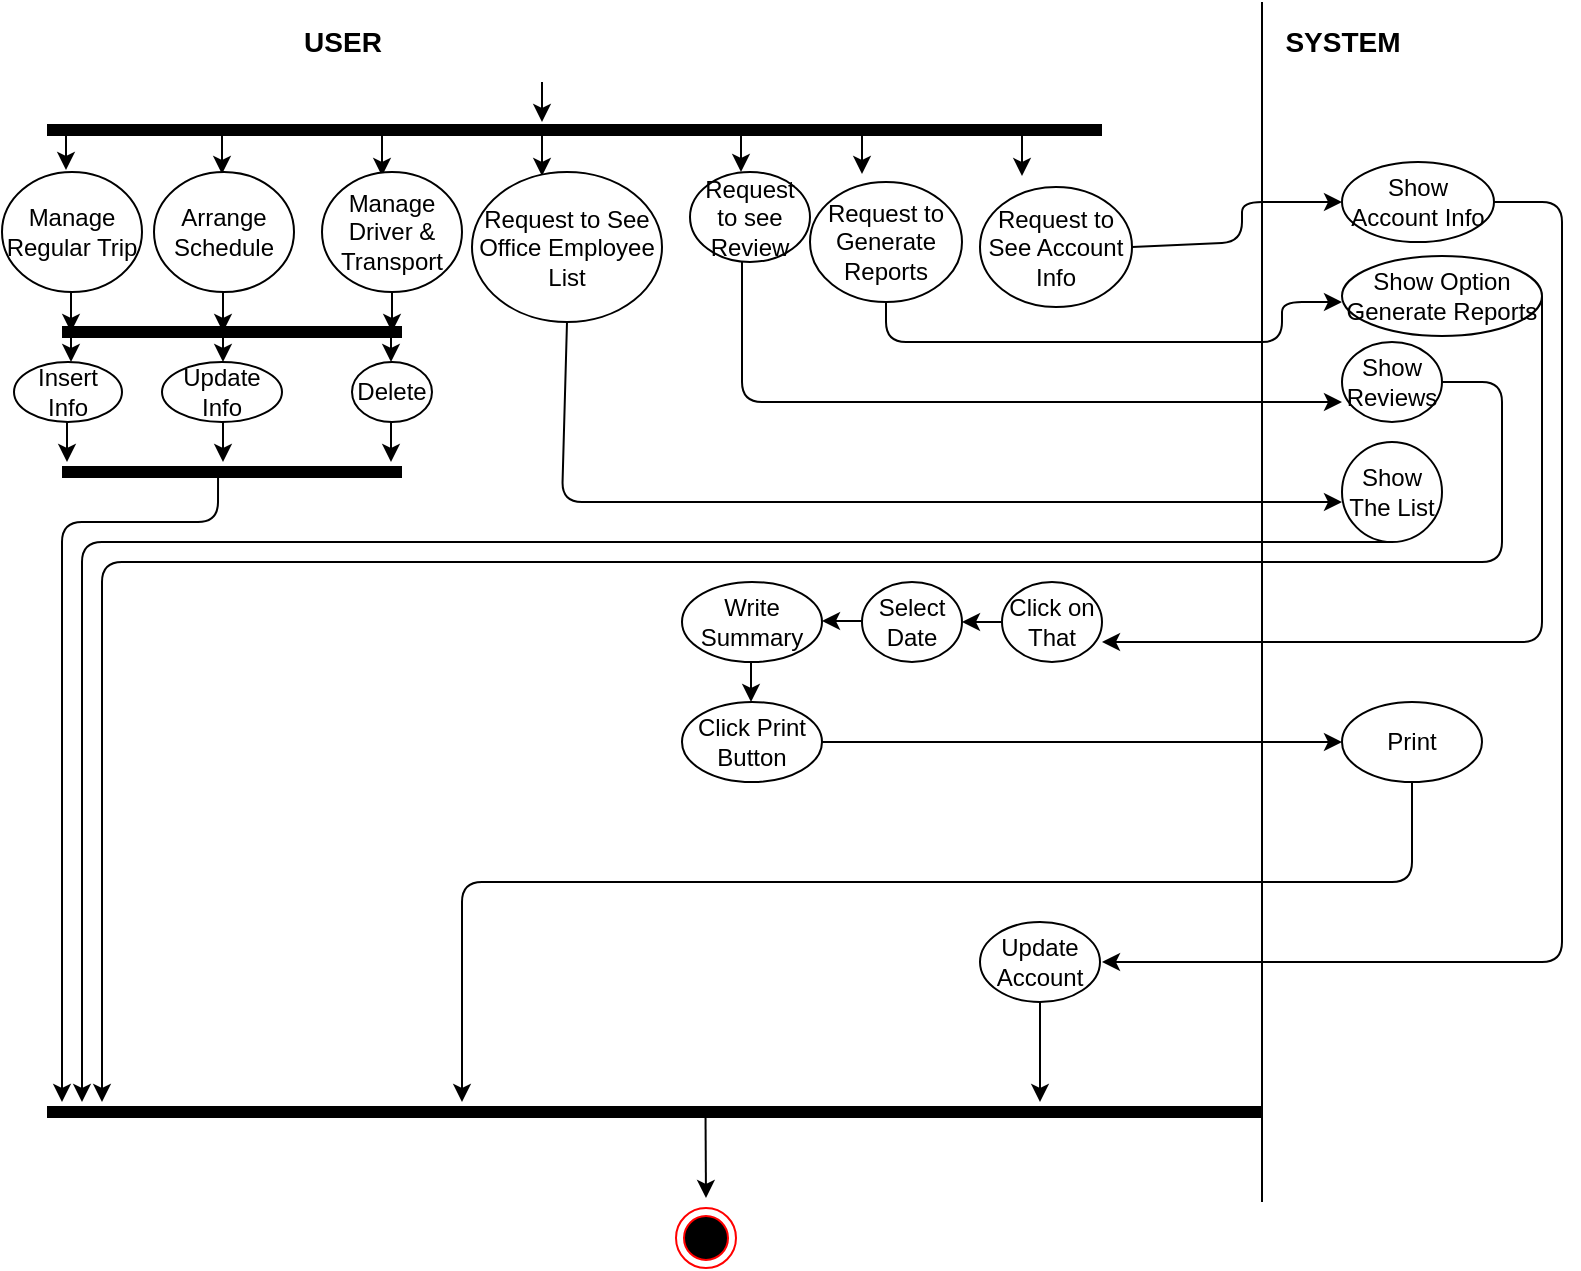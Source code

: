 <mxfile version="15.0.0" type="github">
  <diagram id="_wfkWbKzElkamheng1E5" name="Page-1">
    <mxGraphModel dx="1483" dy="827" grid="1" gridSize="10" guides="1" tooltips="1" connect="1" arrows="1" fold="1" page="1" pageScale="1" pageWidth="827" pageHeight="1169" math="0" shadow="0">
      <root>
        <mxCell id="0" />
        <mxCell id="1" parent="0" />
        <mxCell id="tYKm-1OZHqFl5Lqsl_aW-1" value="&lt;b&gt;&lt;font style=&quot;font-size: 14px&quot;&gt;USER&lt;/font&gt;&lt;/b&gt;" style="text;html=1;align=center;verticalAlign=middle;resizable=0;points=[];autosize=1;strokeColor=none;" vertex="1" parent="1">
          <mxGeometry x="155" y="50" width="50" height="20" as="geometry" />
        </mxCell>
        <mxCell id="tYKm-1OZHqFl5Lqsl_aW-2" value="&lt;b&gt;&lt;font style=&quot;font-size: 14px&quot;&gt;SYSTEM&lt;/font&gt;&lt;/b&gt;" style="text;html=1;align=center;verticalAlign=middle;resizable=0;points=[];autosize=1;strokeColor=none;" vertex="1" parent="1">
          <mxGeometry x="645" y="50" width="70" height="20" as="geometry" />
        </mxCell>
        <mxCell id="tYKm-1OZHqFl5Lqsl_aW-3" value="" style="shape=line;html=1;strokeWidth=6;" vertex="1" parent="1">
          <mxGeometry x="32.5" y="590" width="607.5" height="10" as="geometry" />
        </mxCell>
        <mxCell id="tYKm-1OZHqFl5Lqsl_aW-5" value="" style="endArrow=classic;html=1;" edge="1" parent="1">
          <mxGeometry width="50" height="50" relative="1" as="geometry">
            <mxPoint x="280" y="80" as="sourcePoint" />
            <mxPoint x="280" y="100" as="targetPoint" />
          </mxGeometry>
        </mxCell>
        <mxCell id="tYKm-1OZHqFl5Lqsl_aW-6" value="" style="endArrow=classic;html=1;" edge="1" parent="1">
          <mxGeometry width="50" height="50" relative="1" as="geometry">
            <mxPoint x="42" y="104" as="sourcePoint" />
            <mxPoint x="42" y="124" as="targetPoint" />
          </mxGeometry>
        </mxCell>
        <mxCell id="tYKm-1OZHqFl5Lqsl_aW-7" value="" style="endArrow=classic;html=1;" edge="1" parent="1">
          <mxGeometry width="50" height="50" relative="1" as="geometry">
            <mxPoint x="120" y="106" as="sourcePoint" />
            <mxPoint x="120" y="126" as="targetPoint" />
          </mxGeometry>
        </mxCell>
        <mxCell id="tYKm-1OZHqFl5Lqsl_aW-8" value="" style="endArrow=classic;html=1;" edge="1" parent="1">
          <mxGeometry width="50" height="50" relative="1" as="geometry">
            <mxPoint x="200" y="107" as="sourcePoint" />
            <mxPoint x="200" y="127" as="targetPoint" />
          </mxGeometry>
        </mxCell>
        <mxCell id="tYKm-1OZHqFl5Lqsl_aW-9" value="" style="endArrow=classic;html=1;" edge="1" parent="1">
          <mxGeometry width="50" height="50" relative="1" as="geometry">
            <mxPoint x="280" y="107" as="sourcePoint" />
            <mxPoint x="280" y="127" as="targetPoint" />
          </mxGeometry>
        </mxCell>
        <mxCell id="tYKm-1OZHqFl5Lqsl_aW-10" value="" style="endArrow=classic;html=1;" edge="1" parent="1">
          <mxGeometry width="50" height="50" relative="1" as="geometry">
            <mxPoint x="379.5" y="105" as="sourcePoint" />
            <mxPoint x="379.5" y="125" as="targetPoint" />
          </mxGeometry>
        </mxCell>
        <mxCell id="tYKm-1OZHqFl5Lqsl_aW-11" value="" style="endArrow=classic;html=1;" edge="1" parent="1">
          <mxGeometry width="50" height="50" relative="1" as="geometry">
            <mxPoint x="440" y="106" as="sourcePoint" />
            <mxPoint x="440" y="126" as="targetPoint" />
          </mxGeometry>
        </mxCell>
        <mxCell id="tYKm-1OZHqFl5Lqsl_aW-12" value="" style="endArrow=classic;html=1;" edge="1" parent="1">
          <mxGeometry width="50" height="50" relative="1" as="geometry">
            <mxPoint x="520" y="107" as="sourcePoint" />
            <mxPoint x="520" y="127" as="targetPoint" />
          </mxGeometry>
        </mxCell>
        <mxCell id="tYKm-1OZHqFl5Lqsl_aW-13" value="Manage Regular Trip" style="ellipse;whiteSpace=wrap;html=1;strokeColor=#000000;" vertex="1" parent="1">
          <mxGeometry x="10" y="125" width="70" height="60" as="geometry" />
        </mxCell>
        <mxCell id="tYKm-1OZHqFl5Lqsl_aW-14" value="Arrange Schedule" style="ellipse;whiteSpace=wrap;html=1;strokeColor=#000000;" vertex="1" parent="1">
          <mxGeometry x="86" y="125" width="70" height="60" as="geometry" />
        </mxCell>
        <mxCell id="tYKm-1OZHqFl5Lqsl_aW-15" value="Manage Driver &amp;amp; Transport" style="ellipse;whiteSpace=wrap;html=1;strokeColor=#000000;" vertex="1" parent="1">
          <mxGeometry x="170" y="125" width="70" height="60" as="geometry" />
        </mxCell>
        <mxCell id="tYKm-1OZHqFl5Lqsl_aW-16" value="Request to See Office Employee List" style="ellipse;whiteSpace=wrap;html=1;strokeColor=#000000;" vertex="1" parent="1">
          <mxGeometry x="245" y="125" width="95" height="75" as="geometry" />
        </mxCell>
        <mxCell id="tYKm-1OZHqFl5Lqsl_aW-17" value="" style="endArrow=classic;html=1;" edge="1" parent="1">
          <mxGeometry width="50" height="50" relative="1" as="geometry">
            <mxPoint x="205" y="185" as="sourcePoint" />
            <mxPoint x="205" y="205" as="targetPoint" />
          </mxGeometry>
        </mxCell>
        <mxCell id="tYKm-1OZHqFl5Lqsl_aW-18" value="" style="endArrow=classic;html=1;" edge="1" parent="1">
          <mxGeometry width="50" height="50" relative="1" as="geometry">
            <mxPoint x="120.5" y="185" as="sourcePoint" />
            <mxPoint x="120.5" y="205" as="targetPoint" />
          </mxGeometry>
        </mxCell>
        <mxCell id="tYKm-1OZHqFl5Lqsl_aW-19" value="" style="endArrow=classic;html=1;" edge="1" parent="1">
          <mxGeometry width="50" height="50" relative="1" as="geometry">
            <mxPoint x="44.5" y="185" as="sourcePoint" />
            <mxPoint x="44.5" y="205" as="targetPoint" />
          </mxGeometry>
        </mxCell>
        <mxCell id="tYKm-1OZHqFl5Lqsl_aW-20" value="" style="shape=line;html=1;strokeWidth=6;" vertex="1" parent="1">
          <mxGeometry x="40" y="200" width="170" height="10" as="geometry" />
        </mxCell>
        <mxCell id="tYKm-1OZHqFl5Lqsl_aW-21" value="" style="endArrow=classic;html=1;" edge="1" parent="1">
          <mxGeometry width="50" height="50" relative="1" as="geometry">
            <mxPoint x="204.5" y="200" as="sourcePoint" />
            <mxPoint x="204.5" y="220" as="targetPoint" />
          </mxGeometry>
        </mxCell>
        <mxCell id="tYKm-1OZHqFl5Lqsl_aW-22" value="" style="endArrow=classic;html=1;" edge="1" parent="1">
          <mxGeometry width="50" height="50" relative="1" as="geometry">
            <mxPoint x="120.5" y="200" as="sourcePoint" />
            <mxPoint x="120.5" y="220" as="targetPoint" />
          </mxGeometry>
        </mxCell>
        <mxCell id="tYKm-1OZHqFl5Lqsl_aW-23" value="" style="endArrow=classic;html=1;" edge="1" parent="1">
          <mxGeometry width="50" height="50" relative="1" as="geometry">
            <mxPoint x="44.5" y="200" as="sourcePoint" />
            <mxPoint x="44.5" y="220" as="targetPoint" />
          </mxGeometry>
        </mxCell>
        <mxCell id="tYKm-1OZHqFl5Lqsl_aW-24" value="Insert Info" style="ellipse;whiteSpace=wrap;html=1;strokeColor=#000000;" vertex="1" parent="1">
          <mxGeometry x="16" y="220" width="54" height="30" as="geometry" />
        </mxCell>
        <mxCell id="tYKm-1OZHqFl5Lqsl_aW-25" value="Update Info" style="ellipse;whiteSpace=wrap;html=1;strokeColor=#000000;" vertex="1" parent="1">
          <mxGeometry x="90" y="220" width="60" height="30" as="geometry" />
        </mxCell>
        <mxCell id="tYKm-1OZHqFl5Lqsl_aW-26" value="Delete" style="ellipse;whiteSpace=wrap;html=1;strokeColor=#000000;" vertex="1" parent="1">
          <mxGeometry x="185" y="220" width="40" height="30" as="geometry" />
        </mxCell>
        <mxCell id="tYKm-1OZHqFl5Lqsl_aW-27" value="" style="endArrow=classic;html=1;" edge="1" parent="1">
          <mxGeometry width="50" height="50" relative="1" as="geometry">
            <mxPoint x="204.5" y="250" as="sourcePoint" />
            <mxPoint x="204.5" y="270" as="targetPoint" />
          </mxGeometry>
        </mxCell>
        <mxCell id="tYKm-1OZHqFl5Lqsl_aW-28" value="" style="endArrow=classic;html=1;" edge="1" parent="1">
          <mxGeometry width="50" height="50" relative="1" as="geometry">
            <mxPoint x="120.5" y="250" as="sourcePoint" />
            <mxPoint x="120.5" y="270" as="targetPoint" />
          </mxGeometry>
        </mxCell>
        <mxCell id="tYKm-1OZHqFl5Lqsl_aW-29" value="" style="endArrow=classic;html=1;" edge="1" parent="1">
          <mxGeometry width="50" height="50" relative="1" as="geometry">
            <mxPoint x="42.5" y="250" as="sourcePoint" />
            <mxPoint x="42.5" y="270" as="targetPoint" />
          </mxGeometry>
        </mxCell>
        <mxCell id="tYKm-1OZHqFl5Lqsl_aW-30" value="" style="shape=line;html=1;strokeWidth=6;" vertex="1" parent="1">
          <mxGeometry x="40" y="270" width="170" height="10" as="geometry" />
        </mxCell>
        <mxCell id="tYKm-1OZHqFl5Lqsl_aW-31" value="" style="endArrow=classic;html=1;exitX=0.459;exitY=0.34;exitDx=0;exitDy=0;exitPerimeter=0;" edge="1" parent="1" source="tYKm-1OZHqFl5Lqsl_aW-30">
          <mxGeometry width="50" height="50" relative="1" as="geometry">
            <mxPoint x="270" y="350" as="sourcePoint" />
            <mxPoint x="40" y="590" as="targetPoint" />
            <Array as="points">
              <mxPoint x="118" y="300" />
              <mxPoint x="40" y="300" />
            </Array>
          </mxGeometry>
        </mxCell>
        <mxCell id="tYKm-1OZHqFl5Lqsl_aW-32" value="" style="endArrow=classic;html=1;exitX=0.5;exitY=1;exitDx=0;exitDy=0;" edge="1" parent="1" source="tYKm-1OZHqFl5Lqsl_aW-16">
          <mxGeometry width="50" height="50" relative="1" as="geometry">
            <mxPoint x="270" y="60" as="sourcePoint" />
            <mxPoint x="680" y="290" as="targetPoint" />
            <Array as="points">
              <mxPoint x="290" y="290" />
            </Array>
          </mxGeometry>
        </mxCell>
        <mxCell id="tYKm-1OZHqFl5Lqsl_aW-33" value="Show The List" style="ellipse;whiteSpace=wrap;html=1;strokeColor=#000000;" vertex="1" parent="1">
          <mxGeometry x="680" y="260" width="50" height="50" as="geometry" />
        </mxCell>
        <mxCell id="tYKm-1OZHqFl5Lqsl_aW-34" value="" style="endArrow=classic;html=1;exitX=0.5;exitY=1;exitDx=0;exitDy=0;" edge="1" parent="1" source="tYKm-1OZHqFl5Lqsl_aW-33">
          <mxGeometry width="50" height="50" relative="1" as="geometry">
            <mxPoint x="270" y="360" as="sourcePoint" />
            <mxPoint x="50" y="590" as="targetPoint" />
            <Array as="points">
              <mxPoint x="50" y="310" />
            </Array>
          </mxGeometry>
        </mxCell>
        <mxCell id="tYKm-1OZHqFl5Lqsl_aW-35" value="Request to see Review" style="ellipse;whiteSpace=wrap;html=1;strokeColor=#000000;" vertex="1" parent="1">
          <mxGeometry x="354" y="125" width="60" height="45" as="geometry" />
        </mxCell>
        <mxCell id="tYKm-1OZHqFl5Lqsl_aW-36" value="" style="endArrow=classic;html=1;" edge="1" parent="1">
          <mxGeometry width="50" height="50" relative="1" as="geometry">
            <mxPoint x="380" y="170" as="sourcePoint" />
            <mxPoint x="680" y="240" as="targetPoint" />
            <Array as="points">
              <mxPoint x="380" y="240" />
            </Array>
          </mxGeometry>
        </mxCell>
        <mxCell id="tYKm-1OZHqFl5Lqsl_aW-37" value="Show Reviews" style="ellipse;whiteSpace=wrap;html=1;strokeColor=#000000;" vertex="1" parent="1">
          <mxGeometry x="680" y="210" width="50" height="40" as="geometry" />
        </mxCell>
        <mxCell id="tYKm-1OZHqFl5Lqsl_aW-38" value="" style="endArrow=classic;html=1;exitX=1;exitY=0.5;exitDx=0;exitDy=0;" edge="1" parent="1" source="tYKm-1OZHqFl5Lqsl_aW-37">
          <mxGeometry width="50" height="50" relative="1" as="geometry">
            <mxPoint x="270" y="310" as="sourcePoint" />
            <mxPoint x="60" y="590" as="targetPoint" />
            <Array as="points">
              <mxPoint x="760" y="230" />
              <mxPoint x="760" y="320" />
              <mxPoint x="60" y="320" />
            </Array>
          </mxGeometry>
        </mxCell>
        <mxCell id="tYKm-1OZHqFl5Lqsl_aW-39" value="Request to Generate Reports" style="ellipse;whiteSpace=wrap;html=1;strokeColor=#000000;" vertex="1" parent="1">
          <mxGeometry x="414" y="130" width="76" height="60" as="geometry" />
        </mxCell>
        <mxCell id="tYKm-1OZHqFl5Lqsl_aW-41" value="Show Option Generate Reports" style="ellipse;whiteSpace=wrap;html=1;strokeColor=#000000;" vertex="1" parent="1">
          <mxGeometry x="680" y="167" width="100" height="40" as="geometry" />
        </mxCell>
        <mxCell id="tYKm-1OZHqFl5Lqsl_aW-42" value="" style="endArrow=classic;html=1;exitX=1;exitY=0.5;exitDx=0;exitDy=0;" edge="1" parent="1" source="tYKm-1OZHqFl5Lqsl_aW-41">
          <mxGeometry width="50" height="50" relative="1" as="geometry">
            <mxPoint x="710" y="310" as="sourcePoint" />
            <mxPoint x="560" y="360" as="targetPoint" />
            <Array as="points">
              <mxPoint x="780" y="360" />
            </Array>
          </mxGeometry>
        </mxCell>
        <mxCell id="tYKm-1OZHqFl5Lqsl_aW-43" value="Click on That" style="ellipse;whiteSpace=wrap;html=1;strokeColor=#000000;" vertex="1" parent="1">
          <mxGeometry x="510" y="330" width="50" height="40" as="geometry" />
        </mxCell>
        <mxCell id="tYKm-1OZHqFl5Lqsl_aW-45" value="" style="endArrow=classic;html=1;exitX=0;exitY=0.5;exitDx=0;exitDy=0;" edge="1" parent="1" source="tYKm-1OZHqFl5Lqsl_aW-43">
          <mxGeometry width="50" height="50" relative="1" as="geometry">
            <mxPoint x="710" y="310" as="sourcePoint" />
            <mxPoint x="490" y="350" as="targetPoint" />
          </mxGeometry>
        </mxCell>
        <mxCell id="tYKm-1OZHqFl5Lqsl_aW-46" value="Select Date" style="ellipse;whiteSpace=wrap;html=1;strokeColor=#000000;" vertex="1" parent="1">
          <mxGeometry x="440" y="330" width="50" height="40" as="geometry" />
        </mxCell>
        <mxCell id="tYKm-1OZHqFl5Lqsl_aW-48" value="" style="endArrow=classic;html=1;exitX=0;exitY=0.5;exitDx=0;exitDy=0;" edge="1" parent="1">
          <mxGeometry width="50" height="50" relative="1" as="geometry">
            <mxPoint x="440" y="349.5" as="sourcePoint" />
            <mxPoint x="420" y="349.5" as="targetPoint" />
          </mxGeometry>
        </mxCell>
        <mxCell id="tYKm-1OZHqFl5Lqsl_aW-49" value="Write Summary" style="ellipse;whiteSpace=wrap;html=1;strokeColor=#000000;" vertex="1" parent="1">
          <mxGeometry x="350" y="330" width="70" height="40" as="geometry" />
        </mxCell>
        <mxCell id="tYKm-1OZHqFl5Lqsl_aW-50" value="" style="endArrow=classic;html=1;" edge="1" parent="1">
          <mxGeometry width="50" height="50" relative="1" as="geometry">
            <mxPoint x="384.5" y="370" as="sourcePoint" />
            <mxPoint x="384.5" y="390" as="targetPoint" />
          </mxGeometry>
        </mxCell>
        <mxCell id="tYKm-1OZHqFl5Lqsl_aW-51" value="Click Print Button" style="ellipse;whiteSpace=wrap;html=1;strokeColor=#000000;" vertex="1" parent="1">
          <mxGeometry x="350" y="390" width="70" height="40" as="geometry" />
        </mxCell>
        <mxCell id="tYKm-1OZHqFl5Lqsl_aW-52" value="" style="endArrow=classic;html=1;exitX=1;exitY=0.5;exitDx=0;exitDy=0;" edge="1" parent="1" source="tYKm-1OZHqFl5Lqsl_aW-51">
          <mxGeometry width="50" height="50" relative="1" as="geometry">
            <mxPoint x="380" y="310" as="sourcePoint" />
            <mxPoint x="680" y="410" as="targetPoint" />
          </mxGeometry>
        </mxCell>
        <mxCell id="tYKm-1OZHqFl5Lqsl_aW-53" value="Print" style="ellipse;whiteSpace=wrap;html=1;strokeColor=#000000;" vertex="1" parent="1">
          <mxGeometry x="680" y="390" width="70" height="40" as="geometry" />
        </mxCell>
        <mxCell id="tYKm-1OZHqFl5Lqsl_aW-54" value="" style="endArrow=classic;html=1;exitX=0.5;exitY=1;exitDx=0;exitDy=0;" edge="1" parent="1" source="tYKm-1OZHqFl5Lqsl_aW-53">
          <mxGeometry width="50" height="50" relative="1" as="geometry">
            <mxPoint x="380" y="420" as="sourcePoint" />
            <mxPoint x="240" y="590" as="targetPoint" />
            <Array as="points">
              <mxPoint x="715" y="480" />
              <mxPoint x="240" y="480" />
            </Array>
          </mxGeometry>
        </mxCell>
        <mxCell id="tYKm-1OZHqFl5Lqsl_aW-55" value="Request to See Account Info" style="ellipse;whiteSpace=wrap;html=1;strokeColor=#000000;" vertex="1" parent="1">
          <mxGeometry x="499" y="132.5" width="76" height="60" as="geometry" />
        </mxCell>
        <mxCell id="tYKm-1OZHqFl5Lqsl_aW-56" value="" style="endArrow=classic;html=1;exitX=0.5;exitY=1;exitDx=0;exitDy=0;" edge="1" parent="1" source="tYKm-1OZHqFl5Lqsl_aW-39">
          <mxGeometry width="50" height="50" relative="1" as="geometry">
            <mxPoint x="380" y="190" as="sourcePoint" />
            <mxPoint x="680" y="190" as="targetPoint" />
            <Array as="points">
              <mxPoint x="452" y="210" />
              <mxPoint x="650" y="210" />
              <mxPoint x="650" y="190" />
            </Array>
          </mxGeometry>
        </mxCell>
        <mxCell id="tYKm-1OZHqFl5Lqsl_aW-57" value="" style="endArrow=classic;html=1;exitX=1;exitY=0.5;exitDx=0;exitDy=0;" edge="1" parent="1" source="tYKm-1OZHqFl5Lqsl_aW-55">
          <mxGeometry width="50" height="50" relative="1" as="geometry">
            <mxPoint x="380" y="190" as="sourcePoint" />
            <mxPoint x="680" y="140" as="targetPoint" />
            <Array as="points">
              <mxPoint x="630" y="160" />
              <mxPoint x="630" y="140" />
            </Array>
          </mxGeometry>
        </mxCell>
        <mxCell id="tYKm-1OZHqFl5Lqsl_aW-58" value="Show Account Info" style="ellipse;whiteSpace=wrap;html=1;strokeColor=#000000;" vertex="1" parent="1">
          <mxGeometry x="680" y="120" width="76" height="40" as="geometry" />
        </mxCell>
        <mxCell id="tYKm-1OZHqFl5Lqsl_aW-59" value="" style="endArrow=classic;html=1;exitX=1;exitY=0.5;exitDx=0;exitDy=0;" edge="1" parent="1" source="tYKm-1OZHqFl5Lqsl_aW-58">
          <mxGeometry width="50" height="50" relative="1" as="geometry">
            <mxPoint x="380" y="300" as="sourcePoint" />
            <mxPoint x="560" y="520" as="targetPoint" />
            <Array as="points">
              <mxPoint x="790" y="140" />
              <mxPoint x="790" y="520" />
            </Array>
          </mxGeometry>
        </mxCell>
        <mxCell id="tYKm-1OZHqFl5Lqsl_aW-60" value="Update Account" style="ellipse;whiteSpace=wrap;html=1;strokeColor=#000000;" vertex="1" parent="1">
          <mxGeometry x="499" y="500" width="60" height="40" as="geometry" />
        </mxCell>
        <mxCell id="tYKm-1OZHqFl5Lqsl_aW-61" value="" style="endArrow=classic;html=1;exitX=0.5;exitY=1;exitDx=0;exitDy=0;" edge="1" parent="1" source="tYKm-1OZHqFl5Lqsl_aW-60">
          <mxGeometry width="50" height="50" relative="1" as="geometry">
            <mxPoint x="380" y="750" as="sourcePoint" />
            <mxPoint x="529" y="590" as="targetPoint" />
          </mxGeometry>
        </mxCell>
        <mxCell id="tYKm-1OZHqFl5Lqsl_aW-62" value="" style="shape=line;html=1;strokeWidth=6;" vertex="1" parent="1">
          <mxGeometry x="32.5" y="99" width="527.5" height="10" as="geometry" />
        </mxCell>
        <mxCell id="tYKm-1OZHqFl5Lqsl_aW-63" value="" style="endArrow=none;html=1;" edge="1" parent="1">
          <mxGeometry width="50" height="50" relative="1" as="geometry">
            <mxPoint x="640" y="640" as="sourcePoint" />
            <mxPoint x="640" y="40" as="targetPoint" />
          </mxGeometry>
        </mxCell>
        <mxCell id="tYKm-1OZHqFl5Lqsl_aW-64" value="" style="endArrow=classic;html=1;exitX=0.542;exitY=0.986;exitDx=0;exitDy=0;exitPerimeter=0;" edge="1" parent="1">
          <mxGeometry width="50" height="50" relative="1" as="geometry">
            <mxPoint x="361.765" y="597.86" as="sourcePoint" />
            <mxPoint x="362" y="638" as="targetPoint" />
          </mxGeometry>
        </mxCell>
        <mxCell id="tYKm-1OZHqFl5Lqsl_aW-65" value="" style="ellipse;html=1;shape=endState;fillColor=#000000;strokeColor=#ff0000;" vertex="1" parent="1">
          <mxGeometry x="347" y="643" width="30" height="30" as="geometry" />
        </mxCell>
      </root>
    </mxGraphModel>
  </diagram>
</mxfile>
